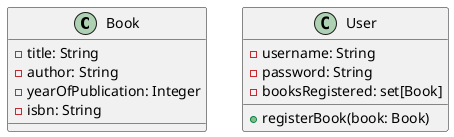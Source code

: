 @startuml
class Book {
  - title: String
  - author: String
  - yearOfPublication: Integer
  - isbn: String
}

class User {
  - username: String
  - password: String
  - booksRegistered: set[Book]
  + registerBook(book: Book)
}
@enduml